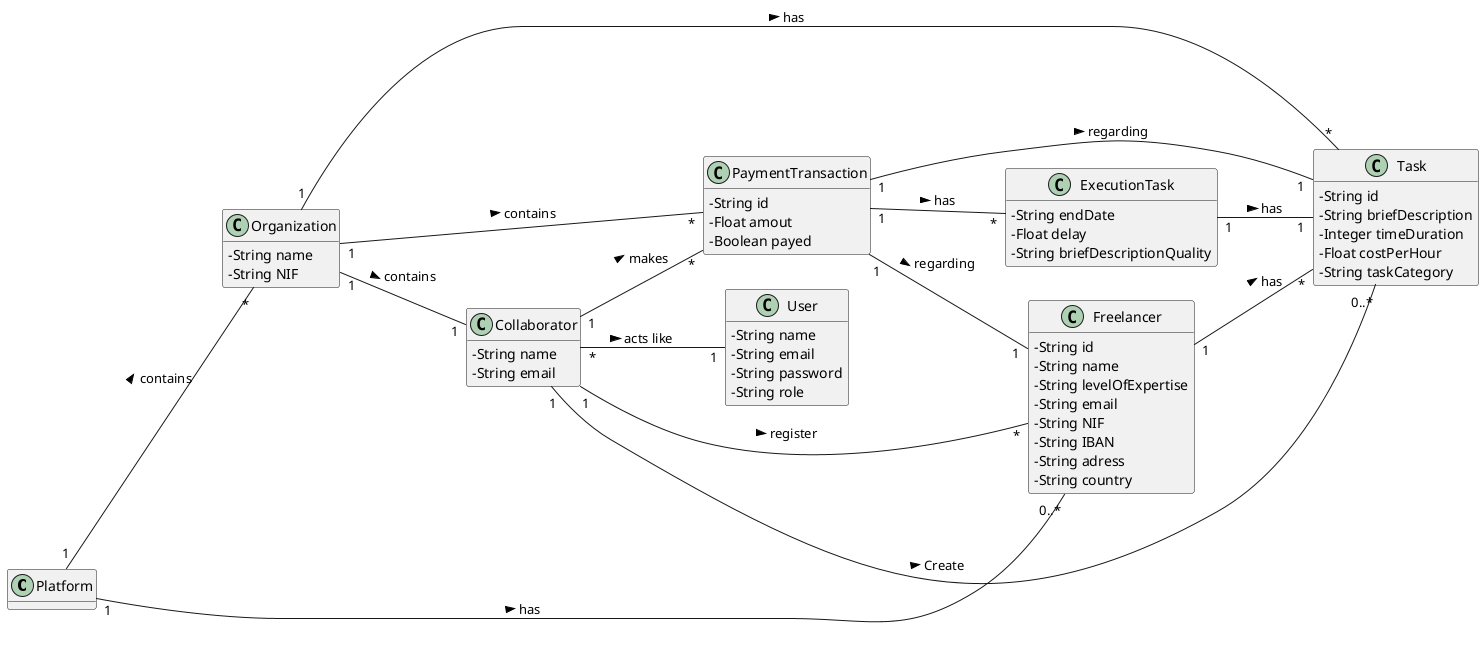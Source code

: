 @startuml
skinparam classAttributeIconSize 0
hide methods
left to right direction


class Platform{

}

class Organization{
-String name
-String NIF
}

class Collaborator {
 -String name
 -String email
}

class User{
-String name
-String email
-String password
-String role
}

class PaymentTransaction {
-String id
-Float amout
-Boolean payed
}

class Task{
-String id
-String briefDescription
-Integer timeDuration
-Float costPerHour
-String taskCategory
}

class ExecutionTask{
-String endDate
-Float delay
-String briefDescriptionQuality
}

class Freelancer{
-String id
-String name
-String levelOfExpertise
-String email
-String NIF
-String IBAN
-String adress
-String country
}

Platform"1" -- "*"Organization : contains >
Platform"1" -- "0..*"Freelancer : has >

Organization"1" -- "1"Collaborator : contains >
Organization"1" -- "*"Task : has >
Organization"1" -- "*"PaymentTransaction : contains >

Collaborator"1" -- "*" PaymentTransaction : makes >
Collaborator"*" -- "1" User : acts like >
Collaborator"1" -- "0..*" Task : Create >
Collaborator"1" -- "*" Freelancer : register >

PaymentTransaction"1" -- "1"Freelancer : regarding >
PaymentTransaction"1" -- "1"Task : regarding >
PaymentTransaction"1" -- "*"ExecutionTask : has >

ExecutionTask"1" -- "1"Task: has >

Freelancer"1" -- "*"Task : has >

@enduml
